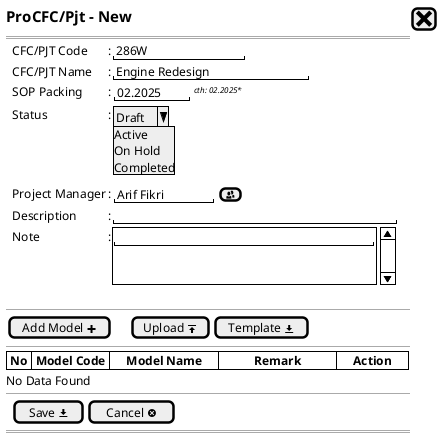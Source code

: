 @startsalt
{
  <size:15><b>ProCFC/Pjt - New|[<size:25><&x>]|*
  ==
  {
    .|CFC/PJT Code       |: |" 286W           "|*
    .|CFC/PJT Name       |: |" Engine Redesign        "|*
    .|SOP Packing        |: {"02.2025  "| | <size:8><i>cth: 02.2025* }
    .|Status             |: |{| ^Draft^Active^On Hold^Completed^ }|*
    .
    .
    .
    .|Project Manager    |: {|" Arif Fikri "|[<&people>]|}*
    .|Description        |: |"                                   "|*
    .|Note               |: {SI|"                                "
    .
    .|}*
  }
  .
  --
  {
    [Add Model <&plus>]|.|.|.|[Upload <&data-transfer-upload>]| [Template <&data-transfer-download>]|*
  }
  --
  {#
    | <b>No | <b>Model Code |     <b>Model Name     |           <b>Remark           |<b>     Action     |*|*|*
  }
  No Data Found
  --
  {
  .|[ Save <&data-transfer-download>] |  [Cancel <&circle-x> ]|*
  }
==
}
@endsalt
